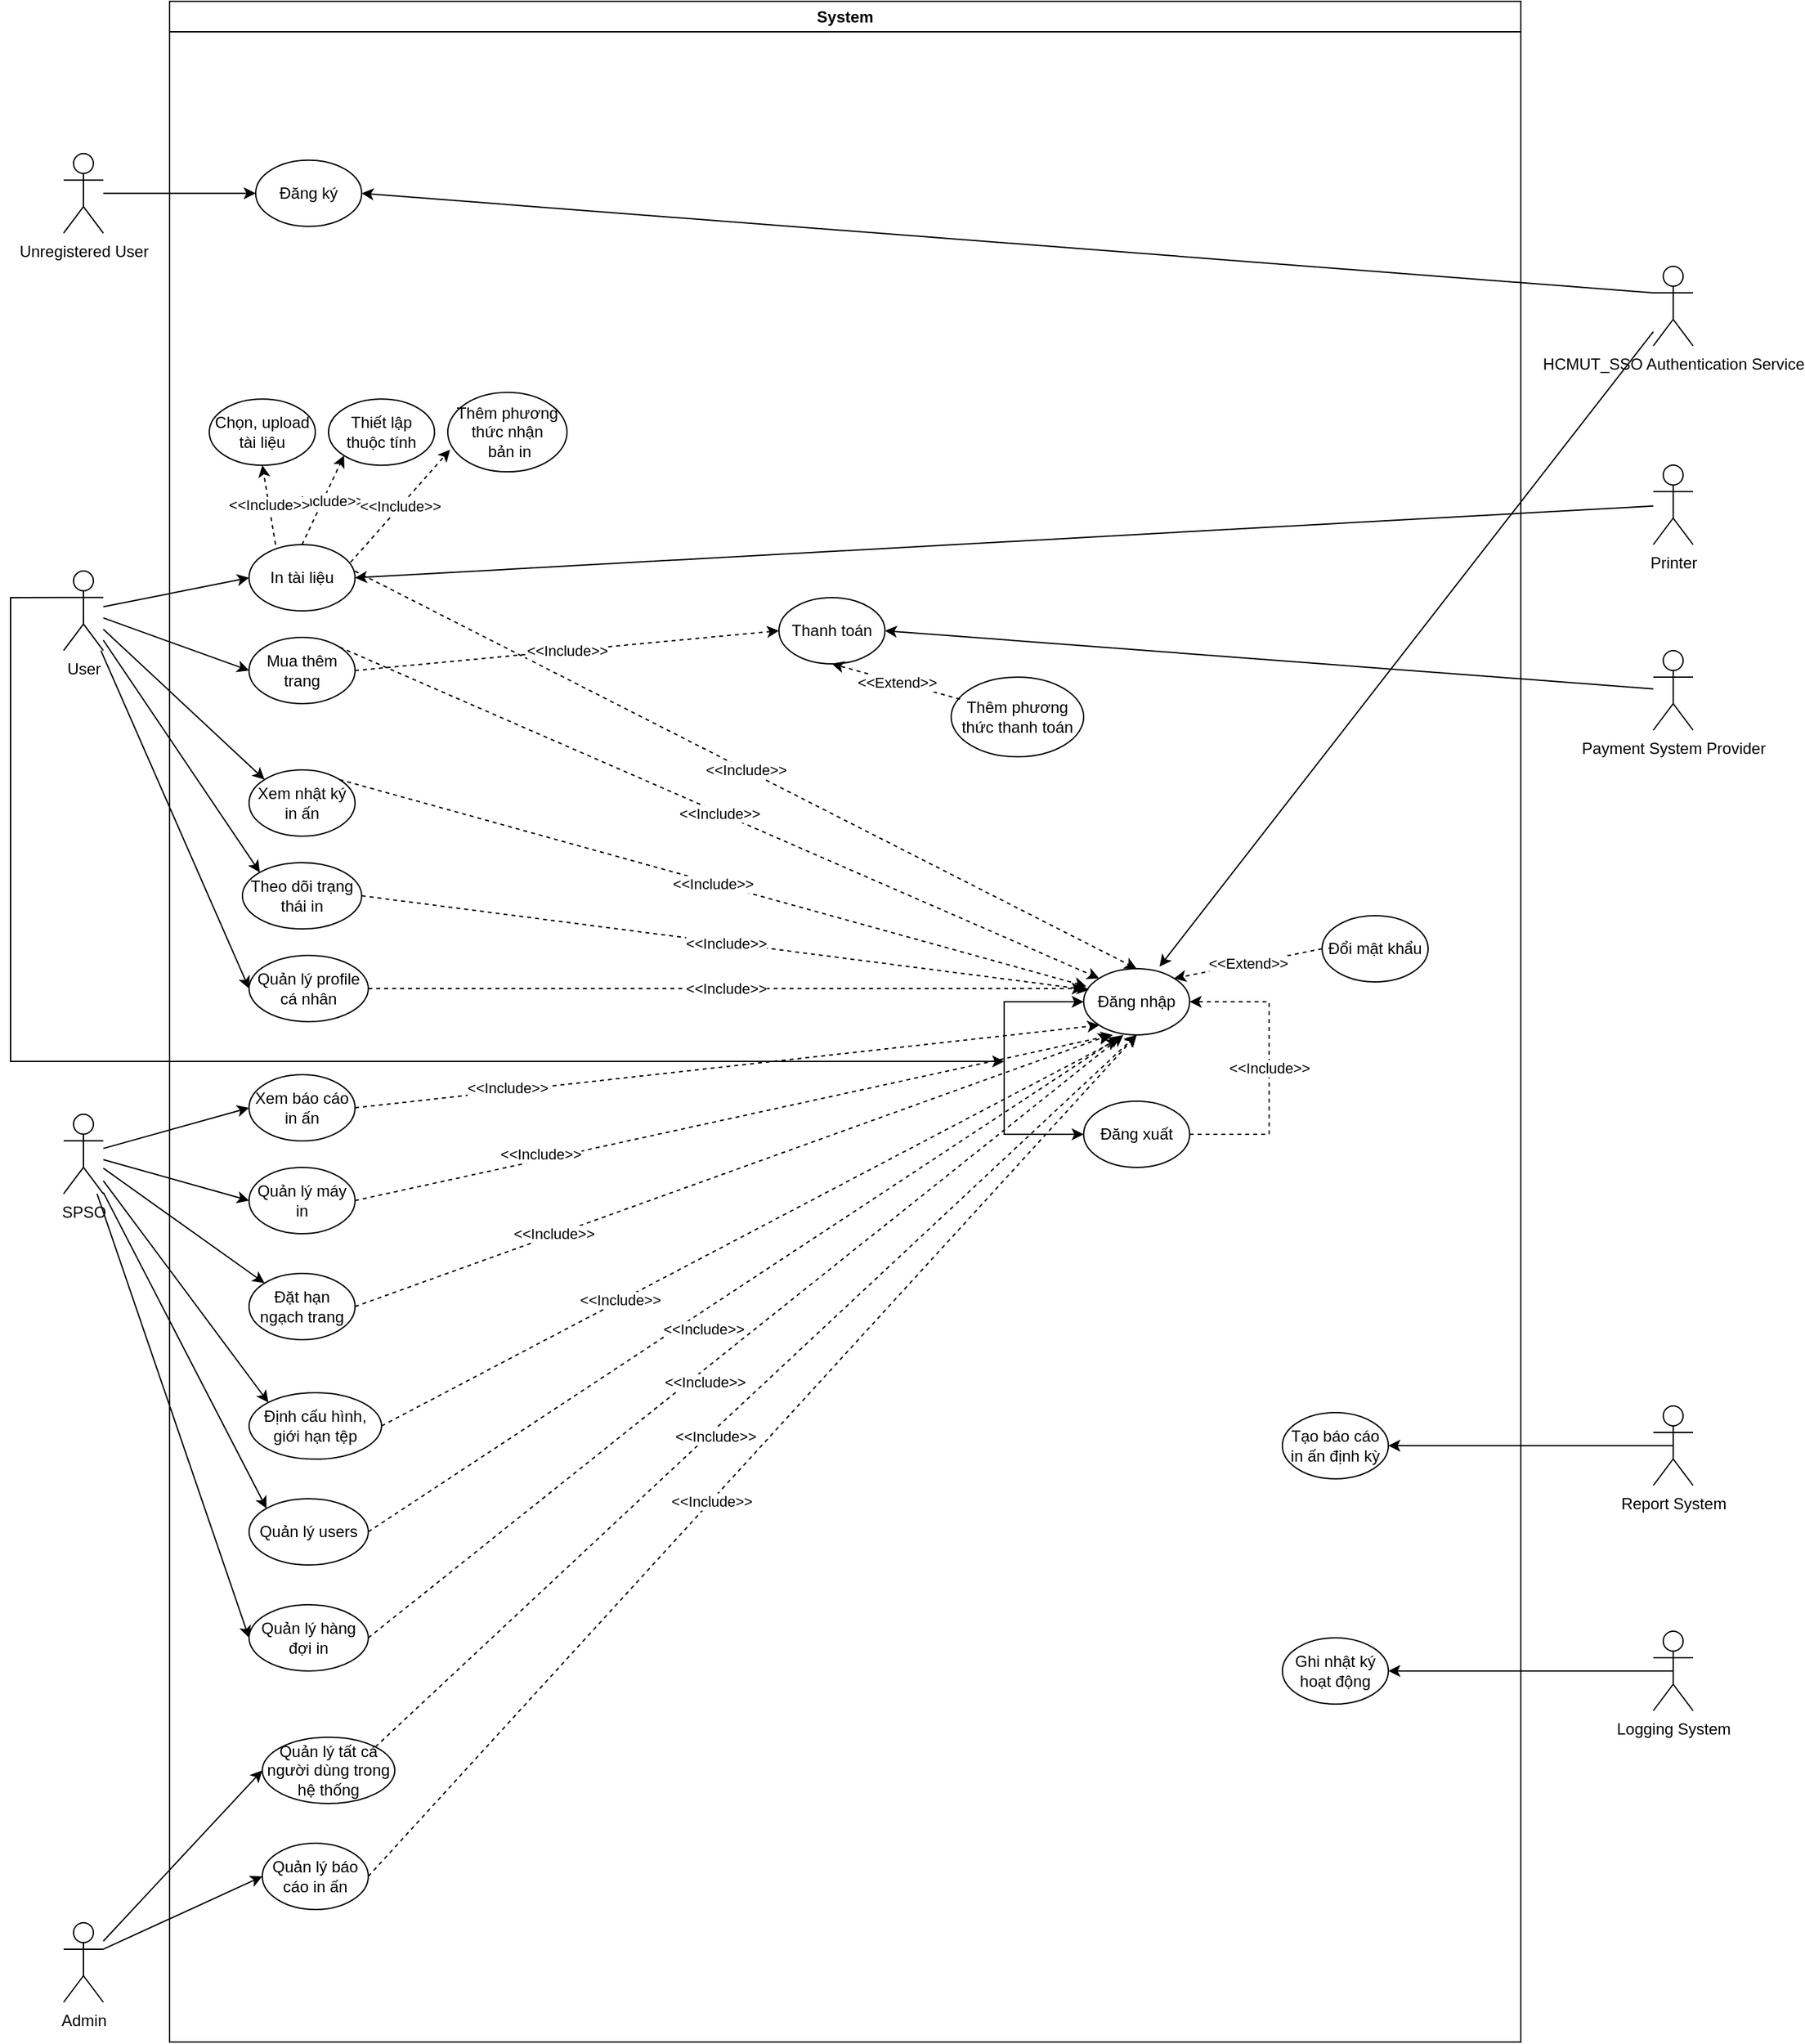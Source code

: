 <mxfile version="22.0.0" type="google">
  <diagram name="Trang-1" id="f5-qiQJTDkaQO1pMizfW">
    <mxGraphModel grid="1" page="1" gridSize="10" guides="1" tooltips="1" connect="1" arrows="1" fold="1" pageScale="1" pageWidth="827" pageHeight="1169" math="0" shadow="0">
      <root>
        <mxCell id="0" />
        <mxCell id="1" parent="0" />
        <mxCell id="KAE_eYUHOnW7GMzy9DOq-1" value="User" style="shape=umlActor;verticalLabelPosition=bottom;verticalAlign=top;html=1;outlineConnect=0;" vertex="1" parent="1">
          <mxGeometry x="70" y="429.89" width="30" height="60" as="geometry" />
        </mxCell>
        <mxCell id="KAE_eYUHOnW7GMzy9DOq-2" value="SPSO&lt;br&gt;" style="shape=umlActor;verticalLabelPosition=bottom;verticalAlign=top;html=1;outlineConnect=0;" vertex="1" parent="1">
          <mxGeometry x="70" y="839.89" width="30" height="60" as="geometry" />
        </mxCell>
        <mxCell id="KAE_eYUHOnW7GMzy9DOq-3" value="Printer" style="shape=umlActor;verticalLabelPosition=bottom;verticalAlign=top;html=1;outlineConnect=0;" vertex="1" parent="1">
          <mxGeometry x="1270" y="350" width="30" height="60" as="geometry" />
        </mxCell>
        <mxCell id="KAE_eYUHOnW7GMzy9DOq-4" value="Payment System Provider" style="shape=umlActor;verticalLabelPosition=bottom;verticalAlign=top;html=1;outlineConnect=0;" vertex="1" parent="1">
          <mxGeometry x="1270" y="490" width="30" height="60" as="geometry" />
        </mxCell>
        <mxCell id="KAE_eYUHOnW7GMzy9DOq-5" value="HCMUT_SSO Authentication Service" style="shape=umlActor;verticalLabelPosition=bottom;verticalAlign=top;html=1;outlineConnect=0;" vertex="1" parent="1">
          <mxGeometry x="1270" y="200" width="30" height="60" as="geometry" />
        </mxCell>
        <mxCell id="KAE_eYUHOnW7GMzy9DOq-6" value="Unregistered User" style="shape=umlActor;verticalLabelPosition=bottom;verticalAlign=top;html=1;outlineConnect=0;" vertex="1" parent="1">
          <mxGeometry x="70" y="114.89" width="30" height="60" as="geometry" />
        </mxCell>
        <mxCell id="KAE_eYUHOnW7GMzy9DOq-7" style="rounded=0;orthogonalLoop=1;jettySize=auto;html=1;endArrow=classic;endFill=1;entryX=0;entryY=0.5;entryDx=0;entryDy=0;" edge="1" parent="1" source="KAE_eYUHOnW7GMzy9DOq-1" target="KAE_eYUHOnW7GMzy9DOq-31">
          <mxGeometry relative="1" as="geometry">
            <mxPoint x="350" y="559.89" as="sourcePoint" />
            <mxPoint x="200" y="420" as="targetPoint" />
          </mxGeometry>
        </mxCell>
        <mxCell id="KAE_eYUHOnW7GMzy9DOq-8" style="rounded=0;orthogonalLoop=1;jettySize=auto;html=1;endArrow=classic;endFill=1;entryX=1;entryY=0.5;entryDx=0;entryDy=0;" edge="1" parent="1" source="KAE_eYUHOnW7GMzy9DOq-3" target="KAE_eYUHOnW7GMzy9DOq-31">
          <mxGeometry relative="1" as="geometry">
            <mxPoint x="720" y="404.89" as="sourcePoint" />
            <mxPoint x="470" y="489.89" as="targetPoint" />
          </mxGeometry>
        </mxCell>
        <mxCell id="KAE_eYUHOnW7GMzy9DOq-9" style="rounded=0;orthogonalLoop=1;jettySize=auto;html=1;endArrow=classic;endFill=1;entryX=0;entryY=0.5;entryDx=0;entryDy=0;" edge="1" parent="1" source="KAE_eYUHOnW7GMzy9DOq-1" target="KAE_eYUHOnW7GMzy9DOq-40">
          <mxGeometry relative="1" as="geometry">
            <mxPoint x="230" y="639.89" as="sourcePoint" />
            <mxPoint x="230" y="579.89" as="targetPoint" />
          </mxGeometry>
        </mxCell>
        <mxCell id="KAE_eYUHOnW7GMzy9DOq-10" style="rounded=0;orthogonalLoop=1;jettySize=auto;html=1;endArrow=classic;endFill=1;entryX=1;entryY=0.5;entryDx=0;entryDy=0;" edge="1" parent="1" source="KAE_eYUHOnW7GMzy9DOq-4" target="KAE_eYUHOnW7GMzy9DOq-55">
          <mxGeometry relative="1" as="geometry">
            <mxPoint x="570" y="599.89" as="sourcePoint" />
            <mxPoint x="570" y="539.89" as="targetPoint" />
          </mxGeometry>
        </mxCell>
        <mxCell id="KAE_eYUHOnW7GMzy9DOq-11" style="rounded=0;orthogonalLoop=1;jettySize=auto;html=1;endArrow=classic;endFill=1;entryX=0;entryY=0.5;entryDx=0;entryDy=0;" edge="1" parent="1" source="KAE_eYUHOnW7GMzy9DOq-6" target="KAE_eYUHOnW7GMzy9DOq-43">
          <mxGeometry relative="1" as="geometry">
            <mxPoint x="180" y="279.89" as="sourcePoint" />
            <mxPoint x="180" y="219.89" as="targetPoint" />
          </mxGeometry>
        </mxCell>
        <mxCell id="KAE_eYUHOnW7GMzy9DOq-12" style="rounded=0;orthogonalLoop=1;jettySize=auto;html=1;endArrow=classic;endFill=1;entryX=0.716;entryY=-0.031;entryDx=0;entryDy=0;entryPerimeter=0;" edge="1" parent="1" source="KAE_eYUHOnW7GMzy9DOq-5" target="KAE_eYUHOnW7GMzy9DOq-47">
          <mxGeometry relative="1" as="geometry">
            <mxPoint x="520" y="119.89" as="sourcePoint" />
            <mxPoint x="520" y="59.89" as="targetPoint" />
          </mxGeometry>
        </mxCell>
        <mxCell id="KAE_eYUHOnW7GMzy9DOq-13" style="rounded=0;orthogonalLoop=1;jettySize=auto;html=1;endArrow=classic;endFill=1;entryX=0;entryY=0;entryDx=0;entryDy=0;" edge="1" parent="1" source="KAE_eYUHOnW7GMzy9DOq-1" target="KAE_eYUHOnW7GMzy9DOq-25">
          <mxGeometry relative="1" as="geometry">
            <mxPoint x="340" y="769.89" as="sourcePoint" />
            <mxPoint x="340" y="709.89" as="targetPoint" />
          </mxGeometry>
        </mxCell>
        <mxCell id="KAE_eYUHOnW7GMzy9DOq-14" style="rounded=0;orthogonalLoop=1;jettySize=auto;html=1;endArrow=classic;endFill=1;entryX=0;entryY=0.5;entryDx=0;entryDy=0;" edge="1" parent="1" source="KAE_eYUHOnW7GMzy9DOq-2" target="KAE_eYUHOnW7GMzy9DOq-28">
          <mxGeometry relative="1" as="geometry">
            <mxPoint x="340" y="769.89" as="sourcePoint" />
            <mxPoint x="340" y="709.89" as="targetPoint" />
          </mxGeometry>
        </mxCell>
        <mxCell id="KAE_eYUHOnW7GMzy9DOq-15" style="rounded=0;orthogonalLoop=1;jettySize=auto;html=1;endArrow=classic;endFill=1;entryX=0;entryY=0.5;entryDx=0;entryDy=0;" edge="1" parent="1" source="KAE_eYUHOnW7GMzy9DOq-2" target="KAE_eYUHOnW7GMzy9DOq-26">
          <mxGeometry relative="1" as="geometry">
            <mxPoint x="340" y="769.89" as="sourcePoint" />
            <mxPoint x="340" y="709.89" as="targetPoint" />
          </mxGeometry>
        </mxCell>
        <mxCell id="KAE_eYUHOnW7GMzy9DOq-16" style="rounded=0;orthogonalLoop=1;jettySize=auto;html=1;endArrow=classic;endFill=1;entryX=0;entryY=0;entryDx=0;entryDy=0;" edge="1" parent="1" source="KAE_eYUHOnW7GMzy9DOq-2" target="KAE_eYUHOnW7GMzy9DOq-39">
          <mxGeometry relative="1" as="geometry">
            <mxPoint x="290" y="759.89" as="sourcePoint" />
            <mxPoint x="290" y="699.89" as="targetPoint" />
          </mxGeometry>
        </mxCell>
        <mxCell id="KAE_eYUHOnW7GMzy9DOq-17" style="rounded=0;orthogonalLoop=1;jettySize=auto;html=1;endArrow=classic;endFill=1;entryX=0;entryY=0;entryDx=0;entryDy=0;" edge="1" parent="1" source="KAE_eYUHOnW7GMzy9DOq-2" target="KAE_eYUHOnW7GMzy9DOq-24">
          <mxGeometry relative="1" as="geometry">
            <mxPoint x="290" y="989.89" as="sourcePoint" />
            <mxPoint x="290" y="929.89" as="targetPoint" />
          </mxGeometry>
        </mxCell>
        <mxCell id="KAE_eYUHOnW7GMzy9DOq-18" style="rounded=0;orthogonalLoop=1;jettySize=auto;html=1;endArrow=classic;endFill=1;entryX=0;entryY=0;entryDx=0;entryDy=0;" edge="1" parent="1" source="KAE_eYUHOnW7GMzy9DOq-2" target="KAE_eYUHOnW7GMzy9DOq-21">
          <mxGeometry relative="1" as="geometry">
            <mxPoint x="290" y="989.89" as="sourcePoint" />
            <mxPoint x="290" y="929.89" as="targetPoint" />
          </mxGeometry>
        </mxCell>
        <mxCell id="KAE_eYUHOnW7GMzy9DOq-19" style="rounded=0;orthogonalLoop=1;jettySize=auto;html=1;endArrow=classic;endFill=1;elbow=vertical;exitX=0;exitY=0.333;exitDx=0;exitDy=0;exitPerimeter=0;" edge="1" parent="1" source="KAE_eYUHOnW7GMzy9DOq-1">
          <mxGeometry relative="1" as="geometry">
            <mxPoint x="70" y="750" as="sourcePoint" />
            <mxPoint x="780" y="800" as="targetPoint" />
            <Array as="points">
              <mxPoint x="30" y="450" />
              <mxPoint x="30" y="800" />
            </Array>
          </mxGeometry>
        </mxCell>
        <mxCell id="KAE_eYUHOnW7GMzy9DOq-20" value="System" style="swimlane;whiteSpace=wrap;html=1;" vertex="1" parent="1">
          <mxGeometry x="150" width="1020" height="1540" as="geometry" />
        </mxCell>
        <mxCell id="KAE_eYUHOnW7GMzy9DOq-21" value="Quản lý users" style="ellipse;whiteSpace=wrap;html=1;" vertex="1" parent="KAE_eYUHOnW7GMzy9DOq-20">
          <mxGeometry x="60" y="1130" width="90" height="50" as="geometry" />
        </mxCell>
        <mxCell id="KAE_eYUHOnW7GMzy9DOq-22" value="Thêm phương thức thanh toán" style="ellipse;whiteSpace=wrap;html=1;" vertex="1" parent="KAE_eYUHOnW7GMzy9DOq-20">
          <mxGeometry x="590" y="510" width="100" height="60.11" as="geometry" />
        </mxCell>
        <mxCell id="KAE_eYUHOnW7GMzy9DOq-23" value="Thêm phương thức nhận&lt;br&gt;&amp;nbsp;bản in" style="ellipse;whiteSpace=wrap;html=1;" vertex="1" parent="KAE_eYUHOnW7GMzy9DOq-20">
          <mxGeometry x="210" y="295.17" width="90" height="59.89" as="geometry" />
        </mxCell>
        <mxCell id="KAE_eYUHOnW7GMzy9DOq-24" value="Định cấu hình, giới hạn tệp" style="ellipse;whiteSpace=wrap;html=1;" vertex="1" parent="KAE_eYUHOnW7GMzy9DOq-20">
          <mxGeometry x="60" y="1050" width="100" height="50.11" as="geometry" />
        </mxCell>
        <mxCell id="KAE_eYUHOnW7GMzy9DOq-25" value="Xem nhật ký in ấn" style="ellipse;whiteSpace=wrap;html=1;" vertex="1" parent="KAE_eYUHOnW7GMzy9DOq-20">
          <mxGeometry x="60" y="580" width="80" height="50" as="geometry" />
        </mxCell>
        <mxCell id="KAE_eYUHOnW7GMzy9DOq-26" value="Xem báo cáo in ấn" style="ellipse;whiteSpace=wrap;html=1;" vertex="1" parent="KAE_eYUHOnW7GMzy9DOq-20">
          <mxGeometry x="60" y="810" width="80" height="50" as="geometry" />
        </mxCell>
        <mxCell id="KAE_eYUHOnW7GMzy9DOq-27" value="Theo dõi trạng thái in" style="ellipse;whiteSpace=wrap;html=1;" vertex="1" parent="KAE_eYUHOnW7GMzy9DOq-20">
          <mxGeometry x="55" y="650" width="90" height="50" as="geometry" />
        </mxCell>
        <mxCell id="KAE_eYUHOnW7GMzy9DOq-28" value="Quản lý máy in" style="ellipse;whiteSpace=wrap;html=1;" vertex="1" parent="KAE_eYUHOnW7GMzy9DOq-20">
          <mxGeometry x="60" y="880" width="80" height="50" as="geometry" />
        </mxCell>
        <mxCell id="KAE_eYUHOnW7GMzy9DOq-29" value="Chọn, upload tài liệu" style="ellipse;whiteSpace=wrap;html=1;" vertex="1" parent="KAE_eYUHOnW7GMzy9DOq-20">
          <mxGeometry x="30" y="300.11" width="80" height="50" as="geometry" />
        </mxCell>
        <mxCell id="KAE_eYUHOnW7GMzy9DOq-30" value="Thiết lập thuộc tính" style="ellipse;whiteSpace=wrap;html=1;" vertex="1" parent="KAE_eYUHOnW7GMzy9DOq-20">
          <mxGeometry x="120" y="300.11" width="80" height="50" as="geometry" />
        </mxCell>
        <mxCell id="KAE_eYUHOnW7GMzy9DOq-31" value="In tài liệu" style="ellipse;whiteSpace=wrap;html=1;" vertex="1" parent="KAE_eYUHOnW7GMzy9DOq-20">
          <mxGeometry x="60" y="410" width="80" height="50" as="geometry" />
        </mxCell>
        <mxCell id="KAE_eYUHOnW7GMzy9DOq-32" value="" style="endArrow=classic;html=1;rounded=0;dashed=1;exitX=0.5;exitY=0;exitDx=0;exitDy=0;entryX=0;entryY=1;entryDx=0;entryDy=0;" edge="1" parent="KAE_eYUHOnW7GMzy9DOq-20" source="KAE_eYUHOnW7GMzy9DOq-31" target="KAE_eYUHOnW7GMzy9DOq-30">
          <mxGeometry relative="1" as="geometry">
            <mxPoint x="270.0" y="519.89" as="sourcePoint" />
            <mxPoint x="90" y="410" as="targetPoint" />
          </mxGeometry>
        </mxCell>
        <mxCell id="KAE_eYUHOnW7GMzy9DOq-33" value="&amp;lt;&amp;lt;Include&amp;gt;&amp;gt;" style="edgeLabel;resizable=0;html=1;align=center;verticalAlign=middle;" connectable="0" vertex="1" parent="KAE_eYUHOnW7GMzy9DOq-32">
          <mxGeometry relative="1" as="geometry" />
        </mxCell>
        <mxCell id="KAE_eYUHOnW7GMzy9DOq-34" value="" style="endArrow=classic;html=1;rounded=0;dashed=1;entryX=0.5;entryY=1;entryDx=0;entryDy=0;exitX=0.25;exitY=0;exitDx=0;exitDy=0;exitPerimeter=0;" edge="1" parent="KAE_eYUHOnW7GMzy9DOq-20" source="KAE_eYUHOnW7GMzy9DOq-31" target="KAE_eYUHOnW7GMzy9DOq-29">
          <mxGeometry relative="1" as="geometry">
            <mxPoint x="40" y="380" as="sourcePoint" />
            <mxPoint x="100" y="420" as="targetPoint" />
          </mxGeometry>
        </mxCell>
        <mxCell id="KAE_eYUHOnW7GMzy9DOq-35" value="&amp;lt;&amp;lt;Include&amp;gt;&amp;gt;" style="edgeLabel;resizable=0;html=1;align=center;verticalAlign=middle;" connectable="0" vertex="1" parent="KAE_eYUHOnW7GMzy9DOq-34">
          <mxGeometry relative="1" as="geometry" />
        </mxCell>
        <mxCell id="KAE_eYUHOnW7GMzy9DOq-36" value="" style="endArrow=classic;html=1;rounded=0;dashed=1;exitX=0.958;exitY=0.267;exitDx=0;exitDy=0;entryX=0.019;entryY=0.722;entryDx=0;entryDy=0;entryPerimeter=0;exitPerimeter=0;" edge="1" parent="KAE_eYUHOnW7GMzy9DOq-20" source="KAE_eYUHOnW7GMzy9DOq-31" target="KAE_eYUHOnW7GMzy9DOq-23">
          <mxGeometry relative="1" as="geometry">
            <mxPoint x="110" y="420" as="sourcePoint" />
            <mxPoint x="182" y="373" as="targetPoint" />
          </mxGeometry>
        </mxCell>
        <mxCell id="KAE_eYUHOnW7GMzy9DOq-37" value="&amp;lt;&amp;lt;Include&amp;gt;&amp;gt;" style="edgeLabel;resizable=0;html=1;align=center;verticalAlign=middle;" connectable="0" vertex="1" parent="KAE_eYUHOnW7GMzy9DOq-36">
          <mxGeometry relative="1" as="geometry" />
        </mxCell>
        <mxCell id="KAE_eYUHOnW7GMzy9DOq-38" value="Quản lý tất cả người dùng trong hệ thống" style="ellipse;whiteSpace=wrap;html=1;" vertex="1" parent="KAE_eYUHOnW7GMzy9DOq-20">
          <mxGeometry x="70" y="1310" width="100" height="50" as="geometry" />
        </mxCell>
        <mxCell id="KAE_eYUHOnW7GMzy9DOq-39" value="Đặt hạn ngạch trang" style="ellipse;whiteSpace=wrap;html=1;" vertex="1" parent="KAE_eYUHOnW7GMzy9DOq-20">
          <mxGeometry x="60" y="960" width="80" height="50" as="geometry" />
        </mxCell>
        <mxCell id="KAE_eYUHOnW7GMzy9DOq-40" value="Mua thêm trang" style="ellipse;whiteSpace=wrap;html=1;" vertex="1" parent="KAE_eYUHOnW7GMzy9DOq-20">
          <mxGeometry x="60" y="480" width="80" height="50" as="geometry" />
        </mxCell>
        <mxCell id="KAE_eYUHOnW7GMzy9DOq-41" value="Quản lý profile cá nhân" style="ellipse;whiteSpace=wrap;html=1;" vertex="1" parent="KAE_eYUHOnW7GMzy9DOq-20">
          <mxGeometry x="60" y="720" width="90" height="50" as="geometry" />
        </mxCell>
        <mxCell id="KAE_eYUHOnW7GMzy9DOq-42" value="Quản lý hàng đợi in" style="ellipse;whiteSpace=wrap;html=1;" vertex="1" parent="KAE_eYUHOnW7GMzy9DOq-20">
          <mxGeometry x="60" y="1210" width="90" height="50" as="geometry" />
        </mxCell>
        <mxCell id="KAE_eYUHOnW7GMzy9DOq-43" value="Đăng ký" style="ellipse;whiteSpace=wrap;html=1;" vertex="1" parent="KAE_eYUHOnW7GMzy9DOq-20">
          <mxGeometry x="65" y="119.89" width="80" height="50" as="geometry" />
        </mxCell>
        <mxCell id="KAE_eYUHOnW7GMzy9DOq-44" value="Đổi mật khẩu" style="ellipse;whiteSpace=wrap;html=1;" vertex="1" parent="KAE_eYUHOnW7GMzy9DOq-20">
          <mxGeometry x="870" y="690" width="80" height="50" as="geometry" />
        </mxCell>
        <mxCell id="KAE_eYUHOnW7GMzy9DOq-45" value="Đăng xuất" style="ellipse;whiteSpace=wrap;html=1;" vertex="1" parent="KAE_eYUHOnW7GMzy9DOq-20">
          <mxGeometry x="690" y="830" width="80" height="50" as="geometry" />
        </mxCell>
        <mxCell id="KAE_eYUHOnW7GMzy9DOq-47" value="Đăng nhập" style="ellipse;whiteSpace=wrap;html=1;" vertex="1" parent="KAE_eYUHOnW7GMzy9DOq-20">
          <mxGeometry x="690" y="730" width="80" height="50" as="geometry" />
        </mxCell>
        <mxCell id="KAE_eYUHOnW7GMzy9DOq-48" value="" style="endArrow=classic;html=1;rounded=0;dashed=1;entryX=1;entryY=0;entryDx=0;entryDy=0;exitX=0;exitY=0.5;exitDx=0;exitDy=0;" edge="1" parent="KAE_eYUHOnW7GMzy9DOq-20" source="KAE_eYUHOnW7GMzy9DOq-44" target="KAE_eYUHOnW7GMzy9DOq-47">
          <mxGeometry relative="1" as="geometry">
            <mxPoint x="290.0" y="940" as="sourcePoint" />
            <mxPoint x="390.0" y="940" as="targetPoint" />
          </mxGeometry>
        </mxCell>
        <mxCell id="KAE_eYUHOnW7GMzy9DOq-49" value="&amp;lt;&amp;lt;Extend&amp;gt;&amp;gt;" style="edgeLabel;resizable=0;html=1;align=center;verticalAlign=middle;" connectable="0" vertex="1" parent="KAE_eYUHOnW7GMzy9DOq-48">
          <mxGeometry relative="1" as="geometry" />
        </mxCell>
        <mxCell id="KAE_eYUHOnW7GMzy9DOq-51" value="" style="endArrow=classic;html=1;rounded=0;dashed=1;exitX=1;exitY=0.4;exitDx=0;exitDy=0;entryX=0.5;entryY=0;entryDx=0;entryDy=0;exitPerimeter=0;" edge="1" parent="KAE_eYUHOnW7GMzy9DOq-20" source="KAE_eYUHOnW7GMzy9DOq-31" target="KAE_eYUHOnW7GMzy9DOq-47">
          <mxGeometry relative="1" as="geometry">
            <mxPoint x="147" y="433" as="sourcePoint" />
            <mxPoint x="222" y="348" as="targetPoint" />
          </mxGeometry>
        </mxCell>
        <mxCell id="KAE_eYUHOnW7GMzy9DOq-52" value="&amp;lt;&amp;lt;Include&amp;gt;&amp;gt;" style="edgeLabel;resizable=0;html=1;align=center;verticalAlign=middle;" connectable="0" vertex="1" parent="KAE_eYUHOnW7GMzy9DOq-51">
          <mxGeometry relative="1" as="geometry" />
        </mxCell>
        <mxCell id="KAE_eYUHOnW7GMzy9DOq-53" value="" style="endArrow=classic;html=1;rounded=0;dashed=1;exitX=1;exitY=0;exitDx=0;exitDy=0;entryX=0;entryY=0;entryDx=0;entryDy=0;" edge="1" parent="KAE_eYUHOnW7GMzy9DOq-20" source="KAE_eYUHOnW7GMzy9DOq-40" target="KAE_eYUHOnW7GMzy9DOq-47">
          <mxGeometry relative="1" as="geometry">
            <mxPoint x="150" y="440" as="sourcePoint" />
            <mxPoint x="772" y="263" as="targetPoint" />
          </mxGeometry>
        </mxCell>
        <mxCell id="KAE_eYUHOnW7GMzy9DOq-54" value="&amp;lt;&amp;lt;Include&amp;gt;&amp;gt;" style="edgeLabel;resizable=0;html=1;align=center;verticalAlign=middle;" connectable="0" vertex="1" parent="KAE_eYUHOnW7GMzy9DOq-53">
          <mxGeometry relative="1" as="geometry" />
        </mxCell>
        <mxCell id="KAE_eYUHOnW7GMzy9DOq-55" value="Thanh toán" style="ellipse;whiteSpace=wrap;html=1;" vertex="1" parent="KAE_eYUHOnW7GMzy9DOq-20">
          <mxGeometry x="460" y="450" width="80" height="50" as="geometry" />
        </mxCell>
        <mxCell id="KAE_eYUHOnW7GMzy9DOq-56" value="" style="endArrow=classic;html=1;rounded=0;dashed=1;entryX=0;entryY=0.5;entryDx=0;entryDy=0;exitX=1;exitY=0.5;exitDx=0;exitDy=0;" edge="1" parent="KAE_eYUHOnW7GMzy9DOq-20" source="KAE_eYUHOnW7GMzy9DOq-40" target="KAE_eYUHOnW7GMzy9DOq-55">
          <mxGeometry relative="1" as="geometry">
            <mxPoint x="210" y="439.89" as="sourcePoint" />
            <mxPoint x="290" y="439.89" as="targetPoint" />
          </mxGeometry>
        </mxCell>
        <mxCell id="KAE_eYUHOnW7GMzy9DOq-57" value="&amp;lt;&amp;lt;Include&amp;gt;&amp;gt;" style="edgeLabel;resizable=0;html=1;align=center;verticalAlign=middle;" connectable="0" vertex="1" parent="KAE_eYUHOnW7GMzy9DOq-56">
          <mxGeometry relative="1" as="geometry" />
        </mxCell>
        <mxCell id="KAE_eYUHOnW7GMzy9DOq-58" value="" style="endArrow=classic;html=1;rounded=0;dashed=1;entryX=0.5;entryY=1;entryDx=0;entryDy=0;exitX=0.067;exitY=0.277;exitDx=0;exitDy=0;exitPerimeter=0;" edge="1" parent="KAE_eYUHOnW7GMzy9DOq-20" source="KAE_eYUHOnW7GMzy9DOq-22" target="KAE_eYUHOnW7GMzy9DOq-55">
          <mxGeometry relative="1" as="geometry">
            <mxPoint x="110.0" y="619.89" as="sourcePoint" />
            <mxPoint x="210.0" y="619.89" as="targetPoint" />
          </mxGeometry>
        </mxCell>
        <mxCell id="KAE_eYUHOnW7GMzy9DOq-59" value="&amp;lt;&amp;lt;Extend&amp;gt;&amp;gt;" style="edgeLabel;resizable=0;html=1;align=center;verticalAlign=middle;" connectable="0" vertex="1" parent="KAE_eYUHOnW7GMzy9DOq-58">
          <mxGeometry relative="1" as="geometry" />
        </mxCell>
        <mxCell id="KAE_eYUHOnW7GMzy9DOq-60" value="" style="endArrow=classic;html=1;rounded=0;dashed=1;exitX=1;exitY=0;exitDx=0;exitDy=0;entryX=0.025;entryY=0.267;entryDx=0;entryDy=0;entryPerimeter=0;" edge="1" parent="KAE_eYUHOnW7GMzy9DOq-20" source="KAE_eYUHOnW7GMzy9DOq-25" target="KAE_eYUHOnW7GMzy9DOq-47">
          <mxGeometry relative="1" as="geometry">
            <mxPoint x="160" y="450" as="sourcePoint" />
            <mxPoint x="782" y="273" as="targetPoint" />
          </mxGeometry>
        </mxCell>
        <mxCell id="KAE_eYUHOnW7GMzy9DOq-61" value="&amp;lt;&amp;lt;Include&amp;gt;&amp;gt;" style="edgeLabel;resizable=0;html=1;align=center;verticalAlign=middle;" connectable="0" vertex="1" parent="KAE_eYUHOnW7GMzy9DOq-60">
          <mxGeometry relative="1" as="geometry" />
        </mxCell>
        <mxCell id="KAE_eYUHOnW7GMzy9DOq-62" value="" style="endArrow=classic;html=1;rounded=0;dashed=1;exitX=1;exitY=0.5;exitDx=0;exitDy=0;entryX=0.05;entryY=0.32;entryDx=0;entryDy=0;entryPerimeter=0;" edge="1" parent="KAE_eYUHOnW7GMzy9DOq-20" source="KAE_eYUHOnW7GMzy9DOq-27" target="KAE_eYUHOnW7GMzy9DOq-47">
          <mxGeometry relative="1" as="geometry">
            <mxPoint x="170" y="460" as="sourcePoint" />
            <mxPoint x="792" y="283" as="targetPoint" />
          </mxGeometry>
        </mxCell>
        <mxCell id="KAE_eYUHOnW7GMzy9DOq-63" value="&amp;lt;&amp;lt;Include&amp;gt;&amp;gt;" style="edgeLabel;resizable=0;html=1;align=center;verticalAlign=middle;" connectable="0" vertex="1" parent="KAE_eYUHOnW7GMzy9DOq-62">
          <mxGeometry relative="1" as="geometry" />
        </mxCell>
        <mxCell id="KAE_eYUHOnW7GMzy9DOq-64" value="" style="endArrow=classic;html=1;rounded=0;dashed=1;exitX=1;exitY=0.5;exitDx=0;exitDy=0;entryX=0;entryY=1;entryDx=0;entryDy=0;" edge="1" parent="KAE_eYUHOnW7GMzy9DOq-20" source="KAE_eYUHOnW7GMzy9DOq-26" target="KAE_eYUHOnW7GMzy9DOq-47">
          <mxGeometry relative="1" as="geometry">
            <mxPoint x="160" y="755" as="sourcePoint" />
            <mxPoint x="700" y="755" as="targetPoint" />
          </mxGeometry>
        </mxCell>
        <mxCell id="KAE_eYUHOnW7GMzy9DOq-65" value="&amp;lt;&amp;lt;Include&amp;gt;&amp;gt;" style="edgeLabel;resizable=0;html=1;align=center;verticalAlign=middle;" connectable="0" vertex="1" parent="KAE_eYUHOnW7GMzy9DOq-64">
          <mxGeometry relative="1" as="geometry">
            <mxPoint x="-166" y="16" as="offset" />
          </mxGeometry>
        </mxCell>
        <mxCell id="KAE_eYUHOnW7GMzy9DOq-66" value="" style="endArrow=classic;html=1;rounded=0;dashed=1;exitX=1;exitY=0.5;exitDx=0;exitDy=0;entryX=0.275;entryY=1;entryDx=0;entryDy=0;entryPerimeter=0;" edge="1" parent="KAE_eYUHOnW7GMzy9DOq-20" source="KAE_eYUHOnW7GMzy9DOq-28" target="KAE_eYUHOnW7GMzy9DOq-47">
          <mxGeometry relative="1" as="geometry">
            <mxPoint x="150" y="845" as="sourcePoint" />
            <mxPoint x="712" y="783" as="targetPoint" />
          </mxGeometry>
        </mxCell>
        <mxCell id="KAE_eYUHOnW7GMzy9DOq-67" value="&amp;lt;&amp;lt;Include&amp;gt;&amp;gt;" style="edgeLabel;resizable=0;html=1;align=center;verticalAlign=middle;" connectable="0" vertex="1" parent="KAE_eYUHOnW7GMzy9DOq-66">
          <mxGeometry relative="1" as="geometry">
            <mxPoint x="-146" y="27" as="offset" />
          </mxGeometry>
        </mxCell>
        <mxCell id="KAE_eYUHOnW7GMzy9DOq-68" value="" style="endArrow=classic;html=1;rounded=0;dashed=1;exitX=1;exitY=0.5;exitDx=0;exitDy=0;entryX=0.327;entryY=1.067;entryDx=0;entryDy=0;entryPerimeter=0;" edge="1" parent="KAE_eYUHOnW7GMzy9DOq-20" source="KAE_eYUHOnW7GMzy9DOq-24" target="KAE_eYUHOnW7GMzy9DOq-47">
          <mxGeometry relative="1" as="geometry">
            <mxPoint x="170" y="865" as="sourcePoint" />
            <mxPoint x="732" y="803" as="targetPoint" />
          </mxGeometry>
        </mxCell>
        <mxCell id="KAE_eYUHOnW7GMzy9DOq-69" value="&amp;lt;&amp;lt;Include&amp;gt;&amp;gt;" style="edgeLabel;resizable=0;html=1;align=center;verticalAlign=middle;" connectable="0" vertex="1" parent="KAE_eYUHOnW7GMzy9DOq-68">
          <mxGeometry relative="1" as="geometry">
            <mxPoint x="-98" y="51" as="offset" />
          </mxGeometry>
        </mxCell>
        <mxCell id="KAE_eYUHOnW7GMzy9DOq-70" value="" style="endArrow=classic;html=1;rounded=0;dashed=1;entryX=0.348;entryY=1.017;entryDx=0;entryDy=0;exitX=1;exitY=0.5;exitDx=0;exitDy=0;entryPerimeter=0;" edge="1" parent="KAE_eYUHOnW7GMzy9DOq-20" source="KAE_eYUHOnW7GMzy9DOq-21" target="KAE_eYUHOnW7GMzy9DOq-47">
          <mxGeometry relative="1" as="geometry">
            <mxPoint x="380" y="1220" as="sourcePoint" />
            <mxPoint x="742" y="813" as="targetPoint" />
          </mxGeometry>
        </mxCell>
        <mxCell id="KAE_eYUHOnW7GMzy9DOq-71" value="&amp;lt;&amp;lt;Include&amp;gt;&amp;gt;" style="edgeLabel;resizable=0;html=1;align=center;verticalAlign=middle;" connectable="0" vertex="1" parent="KAE_eYUHOnW7GMzy9DOq-70">
          <mxGeometry relative="1" as="geometry">
            <mxPoint x="-31" y="34" as="offset" />
          </mxGeometry>
        </mxCell>
        <mxCell id="KAE_eYUHOnW7GMzy9DOq-72" value="" style="endArrow=classic;html=1;rounded=0;dashed=1;exitX=1;exitY=0;exitDx=0;exitDy=0;entryX=0.5;entryY=1;entryDx=0;entryDy=0;" edge="1" parent="KAE_eYUHOnW7GMzy9DOq-20" source="KAE_eYUHOnW7GMzy9DOq-38" target="KAE_eYUHOnW7GMzy9DOq-47">
          <mxGeometry relative="1" as="geometry">
            <mxPoint x="160" y="1245" as="sourcePoint" />
            <mxPoint x="730" y="790" as="targetPoint" />
          </mxGeometry>
        </mxCell>
        <mxCell id="KAE_eYUHOnW7GMzy9DOq-73" value="&amp;lt;&amp;lt;Include&amp;gt;&amp;gt;" style="edgeLabel;resizable=0;html=1;align=center;verticalAlign=middle;" connectable="0" vertex="1" parent="KAE_eYUHOnW7GMzy9DOq-72">
          <mxGeometry relative="1" as="geometry">
            <mxPoint x="-31" y="34" as="offset" />
          </mxGeometry>
        </mxCell>
        <mxCell id="zKnPEbWQGU-p6_W454c6-2" value="Tạo báo cáo in ấn định kỳ" style="ellipse;whiteSpace=wrap;html=1;" vertex="1" parent="KAE_eYUHOnW7GMzy9DOq-20">
          <mxGeometry x="840" y="1065" width="80" height="50" as="geometry" />
        </mxCell>
        <mxCell id="zKnPEbWQGU-p6_W454c6-5" value="Quản lý báo cáo in ấn" style="ellipse;whiteSpace=wrap;html=1;" vertex="1" parent="KAE_eYUHOnW7GMzy9DOq-20">
          <mxGeometry x="70" y="1390" width="80" height="50" as="geometry" />
        </mxCell>
        <mxCell id="zKnPEbWQGU-p6_W454c6-10" value="Ghi nhật ký hoạt động" style="ellipse;whiteSpace=wrap;html=1;" vertex="1" parent="KAE_eYUHOnW7GMzy9DOq-20">
          <mxGeometry x="840" y="1235" width="80" height="50" as="geometry" />
        </mxCell>
        <mxCell id="zKnPEbWQGU-p6_W454c6-12" value="" style="endArrow=classic;html=1;rounded=0;dashed=1;exitX=1;exitY=0.5;exitDx=0;exitDy=0;entryX=0.5;entryY=1;entryDx=0;entryDy=0;" edge="1" parent="KAE_eYUHOnW7GMzy9DOq-20" source="zKnPEbWQGU-p6_W454c6-5" target="KAE_eYUHOnW7GMzy9DOq-47">
          <mxGeometry relative="1" as="geometry">
            <mxPoint x="165" y="1327" as="sourcePoint" />
            <mxPoint x="740" y="790" as="targetPoint" />
          </mxGeometry>
        </mxCell>
        <mxCell id="zKnPEbWQGU-p6_W454c6-13" value="&amp;lt;&amp;lt;Include&amp;gt;&amp;gt;" style="edgeLabel;resizable=0;html=1;align=center;verticalAlign=middle;" connectable="0" vertex="1" parent="zKnPEbWQGU-p6_W454c6-12">
          <mxGeometry relative="1" as="geometry">
            <mxPoint x="-31" y="34" as="offset" />
          </mxGeometry>
        </mxCell>
        <mxCell id="OS5Jr0DJWC_1cJ-TYuyt-1" value="" style="endArrow=classic;html=1;rounded=0;dashed=1;exitX=1;exitY=0.5;exitDx=0;exitDy=0;entryX=1;entryY=0.5;entryDx=0;entryDy=0;edgeStyle=orthogonalEdgeStyle;" edge="1" parent="KAE_eYUHOnW7GMzy9DOq-20" source="KAE_eYUHOnW7GMzy9DOq-45" target="KAE_eYUHOnW7GMzy9DOq-47">
          <mxGeometry relative="1" as="geometry">
            <mxPoint x="150" y="440" as="sourcePoint" />
            <mxPoint x="740" y="740" as="targetPoint" />
            <Array as="points">
              <mxPoint x="830" y="855" />
              <mxPoint x="830" y="755" />
            </Array>
          </mxGeometry>
        </mxCell>
        <mxCell id="OS5Jr0DJWC_1cJ-TYuyt-2" value="&amp;lt;&amp;lt;Include&amp;gt;&amp;gt;" style="edgeLabel;resizable=0;html=1;align=center;verticalAlign=middle;" connectable="0" vertex="1" parent="OS5Jr0DJWC_1cJ-TYuyt-1">
          <mxGeometry relative="1" as="geometry" />
        </mxCell>
        <mxCell id="OS5Jr0DJWC_1cJ-TYuyt-3" value="" style="endArrow=classic;startArrow=classic;html=1;rounded=0;entryX=0;entryY=0.5;entryDx=0;entryDy=0;exitX=0;exitY=0.5;exitDx=0;exitDy=0;edgeStyle=orthogonalEdgeStyle;" edge="1" parent="KAE_eYUHOnW7GMzy9DOq-20" source="KAE_eYUHOnW7GMzy9DOq-45" target="KAE_eYUHOnW7GMzy9DOq-47">
          <mxGeometry width="50" height="50" relative="1" as="geometry">
            <mxPoint x="510" y="770" as="sourcePoint" />
            <mxPoint x="560" y="770" as="targetPoint" />
            <Array as="points">
              <mxPoint x="630" y="855" />
              <mxPoint x="630" y="755" />
            </Array>
          </mxGeometry>
        </mxCell>
        <mxCell id="KAE_eYUHOnW7GMzy9DOq-74" style="rounded=0;orthogonalLoop=1;jettySize=auto;html=1;endArrow=classic;endFill=1;entryX=0;entryY=0;entryDx=0;entryDy=0;" edge="1" parent="1" source="KAE_eYUHOnW7GMzy9DOq-1" target="KAE_eYUHOnW7GMzy9DOq-27">
          <mxGeometry relative="1" as="geometry">
            <mxPoint x="110" y="753" as="sourcePoint" />
            <mxPoint x="232" y="617" as="targetPoint" />
          </mxGeometry>
        </mxCell>
        <mxCell id="KAE_eYUHOnW7GMzy9DOq-76" value="Admin" style="shape=umlActor;verticalLabelPosition=bottom;verticalAlign=top;html=1;outlineConnect=0;" vertex="1" parent="1">
          <mxGeometry x="70" y="1450" width="30" height="60" as="geometry" />
        </mxCell>
        <mxCell id="KAE_eYUHOnW7GMzy9DOq-78" style="rounded=0;orthogonalLoop=1;jettySize=auto;html=1;endArrow=classic;endFill=1;entryX=0;entryY=0.5;entryDx=0;entryDy=0;" edge="1" parent="1" source="KAE_eYUHOnW7GMzy9DOq-76" target="KAE_eYUHOnW7GMzy9DOq-38">
          <mxGeometry relative="1" as="geometry">
            <mxPoint x="110" y="790" as="sourcePoint" />
            <mxPoint x="235" y="957" as="targetPoint" />
          </mxGeometry>
        </mxCell>
        <mxCell id="KAE_eYUHOnW7GMzy9DOq-79" style="rounded=0;orthogonalLoop=1;jettySize=auto;html=1;endArrow=classic;endFill=1;entryX=0;entryY=0.5;entryDx=0;entryDy=0;" edge="1" parent="1" source="KAE_eYUHOnW7GMzy9DOq-1" target="KAE_eYUHOnW7GMzy9DOq-41">
          <mxGeometry relative="1" as="geometry">
            <mxPoint x="110" y="485" as="sourcePoint" />
            <mxPoint x="233" y="607" as="targetPoint" />
          </mxGeometry>
        </mxCell>
        <mxCell id="KAE_eYUHOnW7GMzy9DOq-80" style="rounded=0;orthogonalLoop=1;jettySize=auto;html=1;endArrow=classic;endFill=1;entryX=0;entryY=0.5;entryDx=0;entryDy=0;" edge="1" parent="1" source="KAE_eYUHOnW7GMzy9DOq-2" target="KAE_eYUHOnW7GMzy9DOq-42">
          <mxGeometry relative="1" as="geometry">
            <mxPoint x="110" y="796" as="sourcePoint" />
            <mxPoint x="235" y="1017" as="targetPoint" />
          </mxGeometry>
        </mxCell>
        <mxCell id="KAE_eYUHOnW7GMzy9DOq-81" value="" style="endArrow=classic;html=1;rounded=0;dashed=1;exitX=1;exitY=0.5;exitDx=0;exitDy=0;" edge="1" parent="1" source="KAE_eYUHOnW7GMzy9DOq-41">
          <mxGeometry relative="1" as="geometry">
            <mxPoint x="305" y="685" as="sourcePoint" />
            <mxPoint x="840" y="745" as="targetPoint" />
          </mxGeometry>
        </mxCell>
        <mxCell id="KAE_eYUHOnW7GMzy9DOq-82" value="&amp;lt;&amp;lt;Include&amp;gt;&amp;gt;" style="edgeLabel;resizable=0;html=1;align=center;verticalAlign=middle;" connectable="0" vertex="1" parent="KAE_eYUHOnW7GMzy9DOq-81">
          <mxGeometry relative="1" as="geometry" />
        </mxCell>
        <mxCell id="KAE_eYUHOnW7GMzy9DOq-83" value="" style="endArrow=classic;html=1;rounded=0;dashed=1;exitX=1;exitY=0.5;exitDx=0;exitDy=0;" edge="1" parent="1" source="KAE_eYUHOnW7GMzy9DOq-39">
          <mxGeometry relative="1" as="geometry">
            <mxPoint x="310" y="855" as="sourcePoint" />
            <mxPoint x="860" y="780" as="targetPoint" />
          </mxGeometry>
        </mxCell>
        <mxCell id="KAE_eYUHOnW7GMzy9DOq-84" value="&amp;lt;&amp;lt;Include&amp;gt;&amp;gt;" style="edgeLabel;resizable=0;html=1;align=center;verticalAlign=middle;" connectable="0" vertex="1" parent="KAE_eYUHOnW7GMzy9DOq-83">
          <mxGeometry relative="1" as="geometry">
            <mxPoint x="-135" y="47" as="offset" />
          </mxGeometry>
        </mxCell>
        <mxCell id="KAE_eYUHOnW7GMzy9DOq-85" value="" style="endArrow=classic;html=1;rounded=0;dashed=1;exitX=1;exitY=0.5;exitDx=0;exitDy=0;" edge="1" parent="1" source="KAE_eYUHOnW7GMzy9DOq-42">
          <mxGeometry relative="1" as="geometry">
            <mxPoint x="310" y="1165" as="sourcePoint" />
            <mxPoint x="870" y="780" as="targetPoint" />
          </mxGeometry>
        </mxCell>
        <mxCell id="KAE_eYUHOnW7GMzy9DOq-86" value="&amp;lt;&amp;lt;Include&amp;gt;&amp;gt;" style="edgeLabel;resizable=0;html=1;align=center;verticalAlign=middle;" connectable="0" vertex="1" parent="KAE_eYUHOnW7GMzy9DOq-85">
          <mxGeometry relative="1" as="geometry">
            <mxPoint x="-31" y="34" as="offset" />
          </mxGeometry>
        </mxCell>
        <mxCell id="KAE_eYUHOnW7GMzy9DOq-87" style="rounded=0;orthogonalLoop=1;jettySize=auto;html=1;endArrow=classic;endFill=1;entryX=1;entryY=0.5;entryDx=0;entryDy=0;exitX=0;exitY=0.333;exitDx=0;exitDy=0;exitPerimeter=0;" edge="1" parent="1" source="KAE_eYUHOnW7GMzy9DOq-5" target="KAE_eYUHOnW7GMzy9DOq-43">
          <mxGeometry relative="1" as="geometry">
            <mxPoint x="770" y="111.11" as="sourcePoint" />
            <mxPoint x="530" y="539.11" as="targetPoint" />
          </mxGeometry>
        </mxCell>
        <mxCell id="zKnPEbWQGU-p6_W454c6-1" value="Report System" style="shape=umlActor;verticalLabelPosition=bottom;verticalAlign=top;html=1;outlineConnect=0;" vertex="1" parent="1">
          <mxGeometry x="1270" y="1060" width="30" height="60" as="geometry" />
        </mxCell>
        <mxCell id="zKnPEbWQGU-p6_W454c6-3" style="rounded=0;orthogonalLoop=1;jettySize=auto;html=1;endArrow=classic;endFill=1;entryX=1;entryY=0.5;entryDx=0;entryDy=0;exitX=0.5;exitY=0.5;exitDx=0;exitDy=0;exitPerimeter=0;" edge="1" parent="1" source="zKnPEbWQGU-p6_W454c6-1" target="zKnPEbWQGU-p6_W454c6-2">
          <mxGeometry relative="1" as="geometry">
            <mxPoint x="960" y="930" as="sourcePoint" />
            <mxPoint x="1075" y="1265" as="targetPoint" />
          </mxGeometry>
        </mxCell>
        <mxCell id="zKnPEbWQGU-p6_W454c6-7" style="rounded=0;orthogonalLoop=1;jettySize=auto;html=1;endArrow=classic;endFill=1;entryX=0;entryY=0.5;entryDx=0;entryDy=0;exitX=1;exitY=0.333;exitDx=0;exitDy=0;exitPerimeter=0;" edge="1" parent="1" source="KAE_eYUHOnW7GMzy9DOq-76" target="zKnPEbWQGU-p6_W454c6-5">
          <mxGeometry relative="1" as="geometry">
            <mxPoint x="450" y="1280" as="sourcePoint" />
            <mxPoint x="1080" y="1165" as="targetPoint" />
          </mxGeometry>
        </mxCell>
        <mxCell id="zKnPEbWQGU-p6_W454c6-8" value="Logging System" style="shape=umlActor;verticalLabelPosition=bottom;verticalAlign=top;html=1;outlineConnect=0;" vertex="1" parent="1">
          <mxGeometry x="1270" y="1230" width="30" height="60" as="geometry" />
        </mxCell>
        <mxCell id="zKnPEbWQGU-p6_W454c6-11" style="rounded=0;orthogonalLoop=1;jettySize=auto;html=1;endArrow=classic;endFill=1;entryX=1;entryY=0.5;entryDx=0;entryDy=0;exitX=0.5;exitY=0.5;exitDx=0;exitDy=0;exitPerimeter=0;" edge="1" parent="1" source="zKnPEbWQGU-p6_W454c6-8" target="zKnPEbWQGU-p6_W454c6-10">
          <mxGeometry relative="1" as="geometry">
            <mxPoint x="1190" y="1280" as="sourcePoint" />
            <mxPoint x="975" y="1470" as="targetPoint" />
          </mxGeometry>
        </mxCell>
      </root>
    </mxGraphModel>
  </diagram>
</mxfile>
